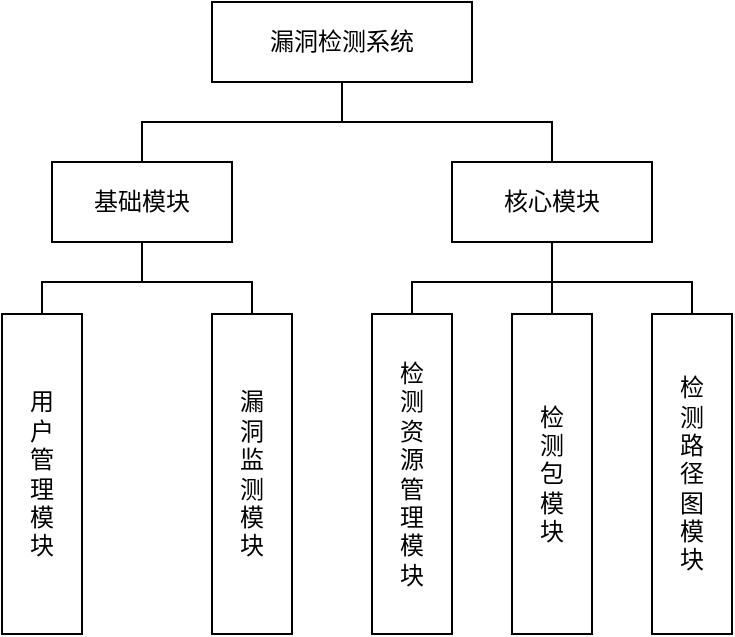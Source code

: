 <mxfile version="21.0.2" type="github">
  <diagram name="第 1 页" id="KcfM8XjY7etDyMbc07uQ">
    <mxGraphModel dx="877" dy="563" grid="1" gridSize="10" guides="1" tooltips="1" connect="1" arrows="1" fold="1" page="1" pageScale="1" pageWidth="827" pageHeight="1169" math="0" shadow="0">
      <root>
        <mxCell id="0" />
        <mxCell id="1" parent="0" />
        <mxCell id="w50J-O3KDVgwHHFmXGVN-10" style="edgeStyle=orthogonalEdgeStyle;rounded=0;orthogonalLoop=1;jettySize=auto;html=1;exitX=0.5;exitY=1;exitDx=0;exitDy=0;entryX=0.5;entryY=0;entryDx=0;entryDy=0;startArrow=none;startFill=0;endArrow=none;endFill=0;" edge="1" parent="1" source="w50J-O3KDVgwHHFmXGVN-1" target="w50J-O3KDVgwHHFmXGVN-3">
          <mxGeometry relative="1" as="geometry" />
        </mxCell>
        <mxCell id="w50J-O3KDVgwHHFmXGVN-11" style="edgeStyle=orthogonalEdgeStyle;rounded=0;orthogonalLoop=1;jettySize=auto;html=1;exitX=0.5;exitY=1;exitDx=0;exitDy=0;entryX=0.5;entryY=0;entryDx=0;entryDy=0;endArrow=none;endFill=0;" edge="1" parent="1" source="w50J-O3KDVgwHHFmXGVN-1" target="w50J-O3KDVgwHHFmXGVN-4">
          <mxGeometry relative="1" as="geometry" />
        </mxCell>
        <mxCell id="w50J-O3KDVgwHHFmXGVN-1" value="漏洞检测系统" style="rounded=0;whiteSpace=wrap;html=1;" vertex="1" parent="1">
          <mxGeometry x="280" y="90" width="130" height="40" as="geometry" />
        </mxCell>
        <mxCell id="w50J-O3KDVgwHHFmXGVN-12" style="edgeStyle=orthogonalEdgeStyle;rounded=0;orthogonalLoop=1;jettySize=auto;html=1;exitX=0.5;exitY=1;exitDx=0;exitDy=0;entryX=0.5;entryY=0;entryDx=0;entryDy=0;endArrow=none;endFill=0;" edge="1" parent="1" source="w50J-O3KDVgwHHFmXGVN-3" target="w50J-O3KDVgwHHFmXGVN-5">
          <mxGeometry relative="1" as="geometry" />
        </mxCell>
        <mxCell id="w50J-O3KDVgwHHFmXGVN-13" style="edgeStyle=orthogonalEdgeStyle;rounded=0;orthogonalLoop=1;jettySize=auto;html=1;exitX=0.5;exitY=1;exitDx=0;exitDy=0;entryX=0.5;entryY=0;entryDx=0;entryDy=0;endArrow=none;endFill=0;" edge="1" parent="1" source="w50J-O3KDVgwHHFmXGVN-3" target="w50J-O3KDVgwHHFmXGVN-6">
          <mxGeometry relative="1" as="geometry" />
        </mxCell>
        <mxCell id="w50J-O3KDVgwHHFmXGVN-3" value="基础模块" style="rounded=0;whiteSpace=wrap;html=1;" vertex="1" parent="1">
          <mxGeometry x="200" y="170" width="90" height="40" as="geometry" />
        </mxCell>
        <mxCell id="w50J-O3KDVgwHHFmXGVN-14" style="edgeStyle=orthogonalEdgeStyle;rounded=0;orthogonalLoop=1;jettySize=auto;html=1;exitX=0.5;exitY=1;exitDx=0;exitDy=0;endArrow=none;endFill=0;" edge="1" parent="1" source="w50J-O3KDVgwHHFmXGVN-4" target="w50J-O3KDVgwHHFmXGVN-7">
          <mxGeometry relative="1" as="geometry" />
        </mxCell>
        <mxCell id="w50J-O3KDVgwHHFmXGVN-15" style="edgeStyle=orthogonalEdgeStyle;rounded=0;orthogonalLoop=1;jettySize=auto;html=1;exitX=0.5;exitY=1;exitDx=0;exitDy=0;endArrow=none;endFill=0;" edge="1" parent="1" source="w50J-O3KDVgwHHFmXGVN-4" target="w50J-O3KDVgwHHFmXGVN-8">
          <mxGeometry relative="1" as="geometry" />
        </mxCell>
        <mxCell id="w50J-O3KDVgwHHFmXGVN-16" style="edgeStyle=orthogonalEdgeStyle;rounded=0;orthogonalLoop=1;jettySize=auto;html=1;exitX=0.5;exitY=1;exitDx=0;exitDy=0;entryX=0.5;entryY=0;entryDx=0;entryDy=0;endArrow=none;endFill=0;" edge="1" parent="1" source="w50J-O3KDVgwHHFmXGVN-4" target="w50J-O3KDVgwHHFmXGVN-9">
          <mxGeometry relative="1" as="geometry" />
        </mxCell>
        <mxCell id="w50J-O3KDVgwHHFmXGVN-4" value="核心模块" style="rounded=0;whiteSpace=wrap;html=1;" vertex="1" parent="1">
          <mxGeometry x="400" y="170" width="100" height="40" as="geometry" />
        </mxCell>
        <mxCell id="w50J-O3KDVgwHHFmXGVN-5" value="用&lt;br&gt;户&lt;br&gt;管&lt;br&gt;理&lt;br&gt;模&lt;br&gt;块" style="rounded=0;whiteSpace=wrap;html=1;" vertex="1" parent="1">
          <mxGeometry x="175" y="246" width="40" height="160" as="geometry" />
        </mxCell>
        <mxCell id="w50J-O3KDVgwHHFmXGVN-6" value="漏&lt;br&gt;洞&lt;br&gt;监&lt;br&gt;测&lt;br&gt;模&lt;br&gt;块" style="rounded=0;whiteSpace=wrap;html=1;" vertex="1" parent="1">
          <mxGeometry x="280" y="246" width="40" height="160" as="geometry" />
        </mxCell>
        <mxCell id="w50J-O3KDVgwHHFmXGVN-7" value="检&lt;br&gt;测&lt;br&gt;资&lt;br&gt;源&lt;br&gt;管&lt;br&gt;理&lt;br&gt;模&lt;br&gt;块" style="rounded=0;whiteSpace=wrap;html=1;" vertex="1" parent="1">
          <mxGeometry x="360" y="246" width="40" height="160" as="geometry" />
        </mxCell>
        <mxCell id="w50J-O3KDVgwHHFmXGVN-8" value="检&lt;br&gt;测&lt;br&gt;包&lt;br&gt;模&lt;br&gt;块" style="rounded=0;whiteSpace=wrap;html=1;" vertex="1" parent="1">
          <mxGeometry x="430" y="246" width="40" height="160" as="geometry" />
        </mxCell>
        <mxCell id="w50J-O3KDVgwHHFmXGVN-9" value="检&lt;br&gt;测&lt;br&gt;路&lt;br&gt;径&lt;br&gt;图&lt;br&gt;模&lt;br&gt;块" style="rounded=0;whiteSpace=wrap;html=1;" vertex="1" parent="1">
          <mxGeometry x="500" y="246" width="40" height="160" as="geometry" />
        </mxCell>
      </root>
    </mxGraphModel>
  </diagram>
</mxfile>
